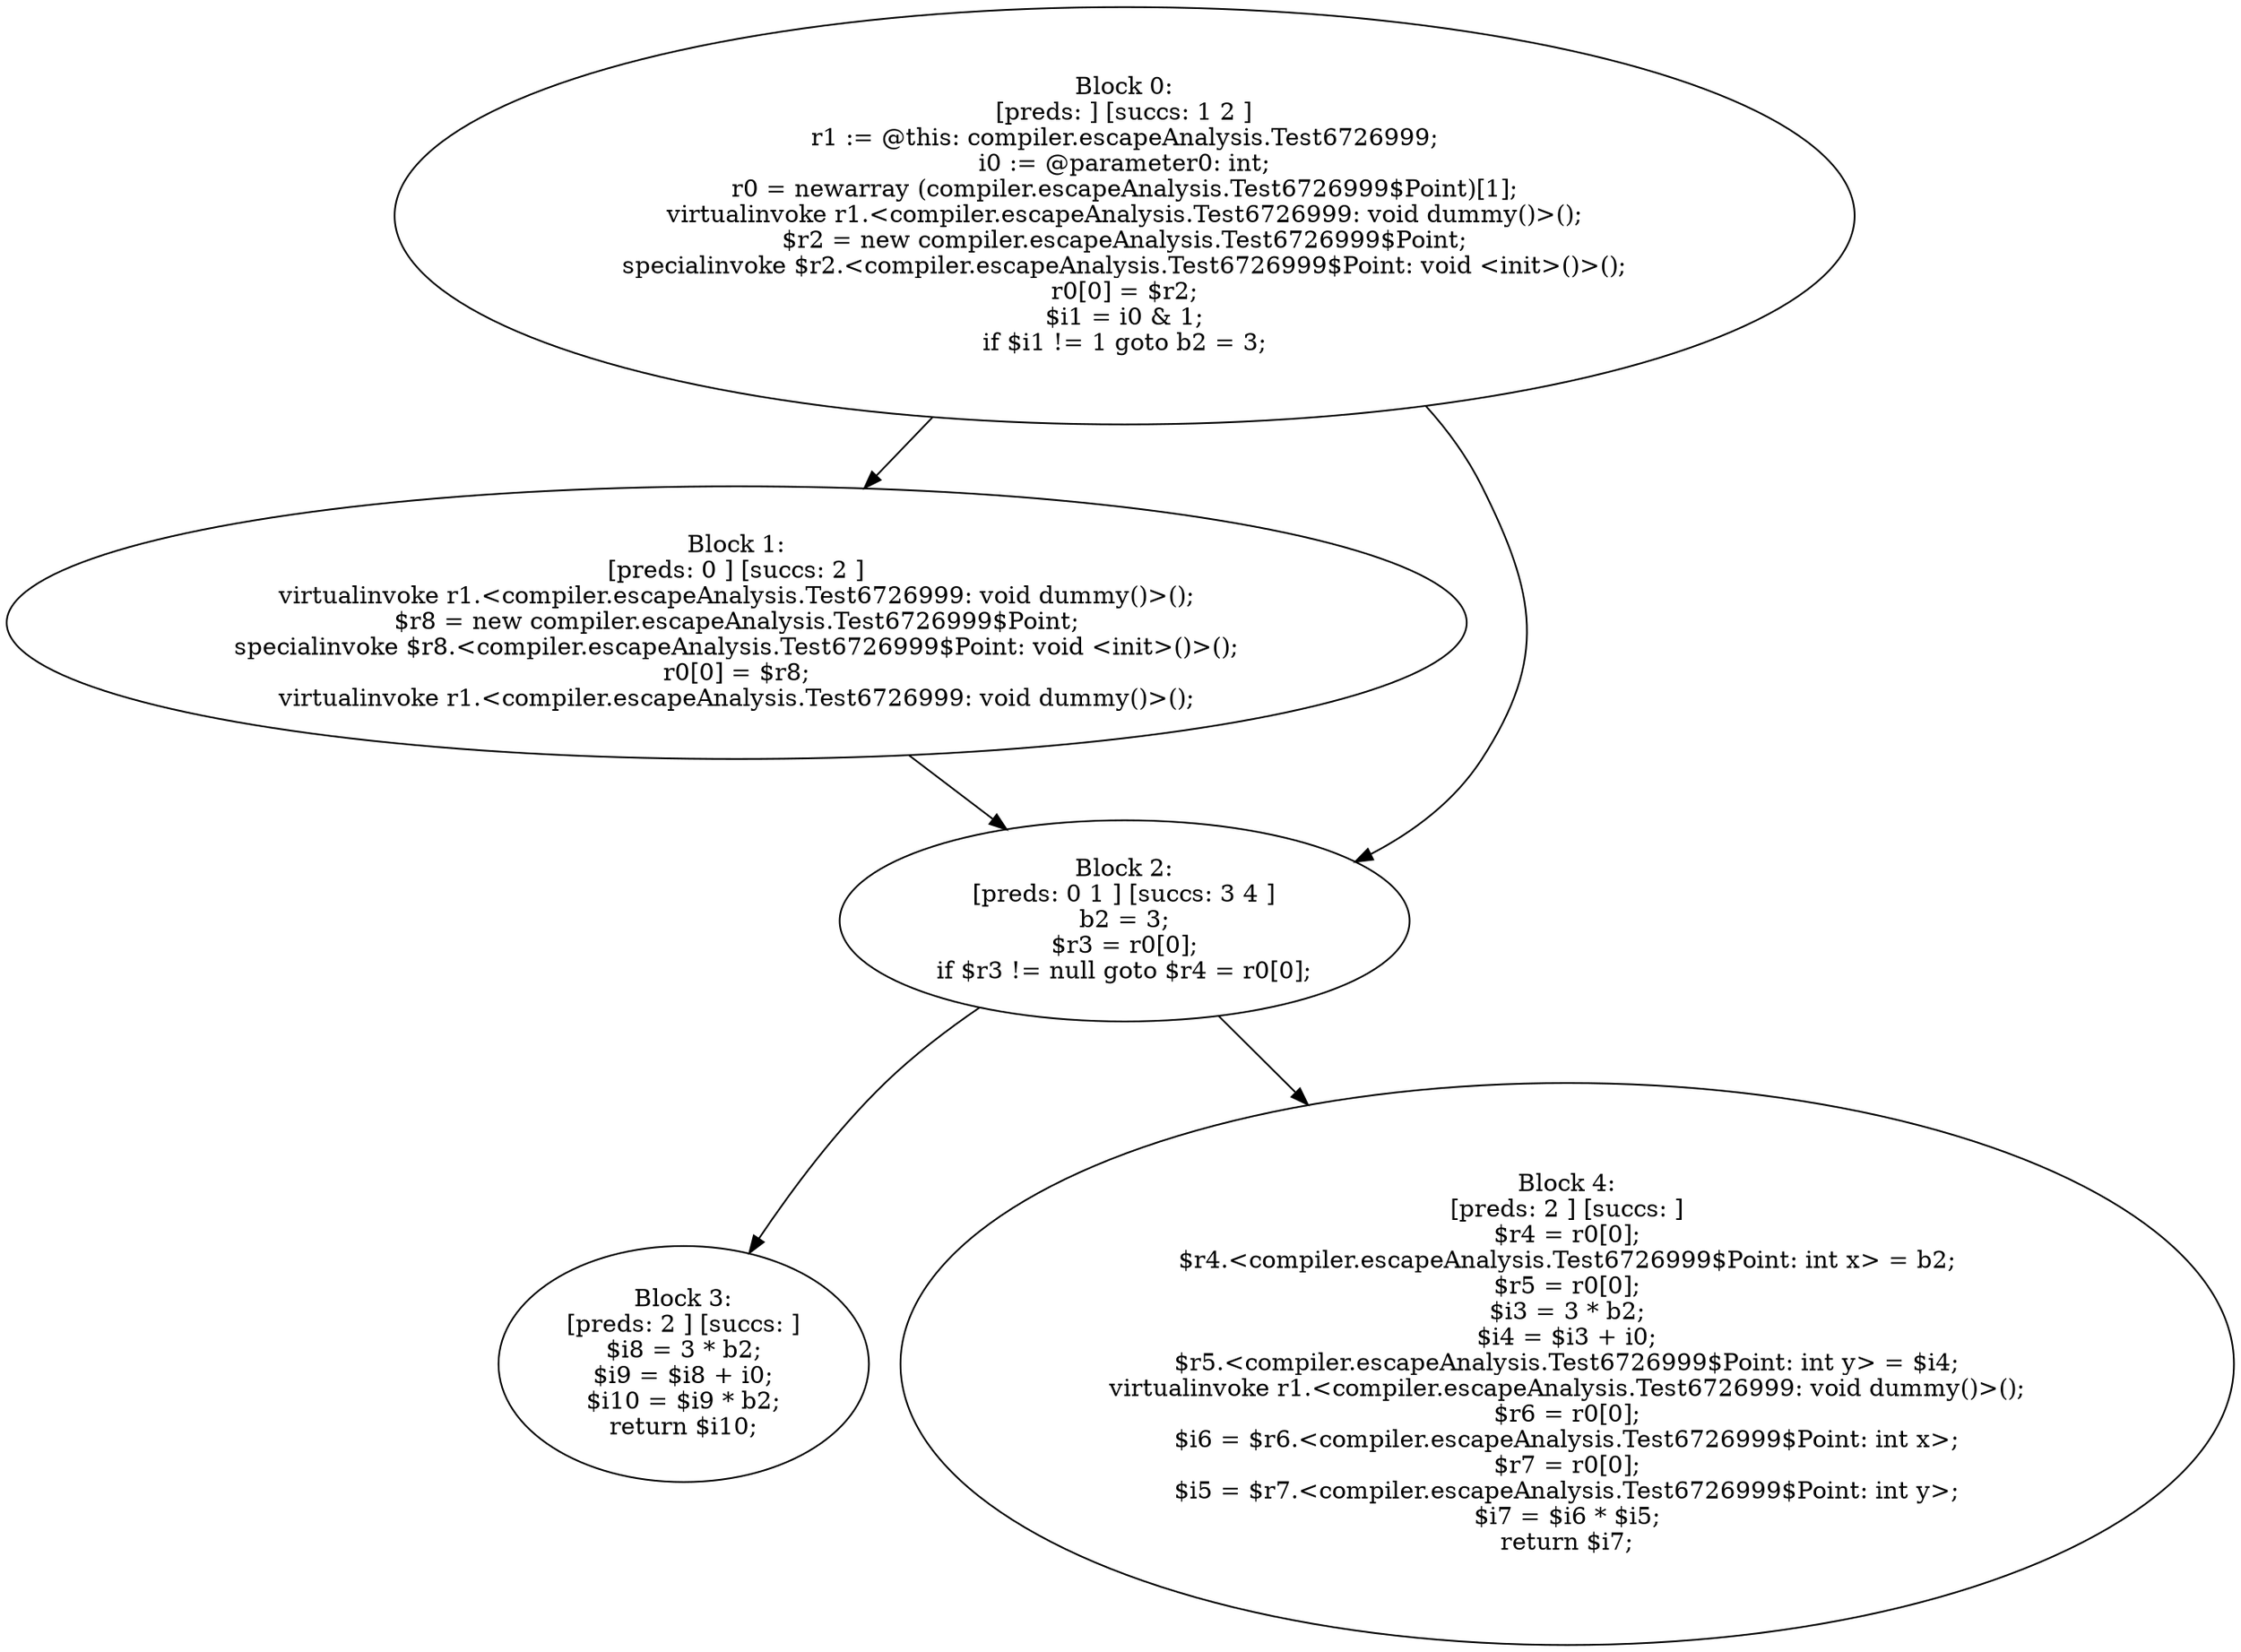 digraph "unitGraph" {
    "Block 0:
[preds: ] [succs: 1 2 ]
r1 := @this: compiler.escapeAnalysis.Test6726999;
i0 := @parameter0: int;
r0 = newarray (compiler.escapeAnalysis.Test6726999$Point)[1];
virtualinvoke r1.<compiler.escapeAnalysis.Test6726999: void dummy()>();
$r2 = new compiler.escapeAnalysis.Test6726999$Point;
specialinvoke $r2.<compiler.escapeAnalysis.Test6726999$Point: void <init>()>();
r0[0] = $r2;
$i1 = i0 & 1;
if $i1 != 1 goto b2 = 3;
"
    "Block 1:
[preds: 0 ] [succs: 2 ]
virtualinvoke r1.<compiler.escapeAnalysis.Test6726999: void dummy()>();
$r8 = new compiler.escapeAnalysis.Test6726999$Point;
specialinvoke $r8.<compiler.escapeAnalysis.Test6726999$Point: void <init>()>();
r0[0] = $r8;
virtualinvoke r1.<compiler.escapeAnalysis.Test6726999: void dummy()>();
"
    "Block 2:
[preds: 0 1 ] [succs: 3 4 ]
b2 = 3;
$r3 = r0[0];
if $r3 != null goto $r4 = r0[0];
"
    "Block 3:
[preds: 2 ] [succs: ]
$i8 = 3 * b2;
$i9 = $i8 + i0;
$i10 = $i9 * b2;
return $i10;
"
    "Block 4:
[preds: 2 ] [succs: ]
$r4 = r0[0];
$r4.<compiler.escapeAnalysis.Test6726999$Point: int x> = b2;
$r5 = r0[0];
$i3 = 3 * b2;
$i4 = $i3 + i0;
$r5.<compiler.escapeAnalysis.Test6726999$Point: int y> = $i4;
virtualinvoke r1.<compiler.escapeAnalysis.Test6726999: void dummy()>();
$r6 = r0[0];
$i6 = $r6.<compiler.escapeAnalysis.Test6726999$Point: int x>;
$r7 = r0[0];
$i5 = $r7.<compiler.escapeAnalysis.Test6726999$Point: int y>;
$i7 = $i6 * $i5;
return $i7;
"
    "Block 0:
[preds: ] [succs: 1 2 ]
r1 := @this: compiler.escapeAnalysis.Test6726999;
i0 := @parameter0: int;
r0 = newarray (compiler.escapeAnalysis.Test6726999$Point)[1];
virtualinvoke r1.<compiler.escapeAnalysis.Test6726999: void dummy()>();
$r2 = new compiler.escapeAnalysis.Test6726999$Point;
specialinvoke $r2.<compiler.escapeAnalysis.Test6726999$Point: void <init>()>();
r0[0] = $r2;
$i1 = i0 & 1;
if $i1 != 1 goto b2 = 3;
"->"Block 1:
[preds: 0 ] [succs: 2 ]
virtualinvoke r1.<compiler.escapeAnalysis.Test6726999: void dummy()>();
$r8 = new compiler.escapeAnalysis.Test6726999$Point;
specialinvoke $r8.<compiler.escapeAnalysis.Test6726999$Point: void <init>()>();
r0[0] = $r8;
virtualinvoke r1.<compiler.escapeAnalysis.Test6726999: void dummy()>();
";
    "Block 0:
[preds: ] [succs: 1 2 ]
r1 := @this: compiler.escapeAnalysis.Test6726999;
i0 := @parameter0: int;
r0 = newarray (compiler.escapeAnalysis.Test6726999$Point)[1];
virtualinvoke r1.<compiler.escapeAnalysis.Test6726999: void dummy()>();
$r2 = new compiler.escapeAnalysis.Test6726999$Point;
specialinvoke $r2.<compiler.escapeAnalysis.Test6726999$Point: void <init>()>();
r0[0] = $r2;
$i1 = i0 & 1;
if $i1 != 1 goto b2 = 3;
"->"Block 2:
[preds: 0 1 ] [succs: 3 4 ]
b2 = 3;
$r3 = r0[0];
if $r3 != null goto $r4 = r0[0];
";
    "Block 1:
[preds: 0 ] [succs: 2 ]
virtualinvoke r1.<compiler.escapeAnalysis.Test6726999: void dummy()>();
$r8 = new compiler.escapeAnalysis.Test6726999$Point;
specialinvoke $r8.<compiler.escapeAnalysis.Test6726999$Point: void <init>()>();
r0[0] = $r8;
virtualinvoke r1.<compiler.escapeAnalysis.Test6726999: void dummy()>();
"->"Block 2:
[preds: 0 1 ] [succs: 3 4 ]
b2 = 3;
$r3 = r0[0];
if $r3 != null goto $r4 = r0[0];
";
    "Block 2:
[preds: 0 1 ] [succs: 3 4 ]
b2 = 3;
$r3 = r0[0];
if $r3 != null goto $r4 = r0[0];
"->"Block 3:
[preds: 2 ] [succs: ]
$i8 = 3 * b2;
$i9 = $i8 + i0;
$i10 = $i9 * b2;
return $i10;
";
    "Block 2:
[preds: 0 1 ] [succs: 3 4 ]
b2 = 3;
$r3 = r0[0];
if $r3 != null goto $r4 = r0[0];
"->"Block 4:
[preds: 2 ] [succs: ]
$r4 = r0[0];
$r4.<compiler.escapeAnalysis.Test6726999$Point: int x> = b2;
$r5 = r0[0];
$i3 = 3 * b2;
$i4 = $i3 + i0;
$r5.<compiler.escapeAnalysis.Test6726999$Point: int y> = $i4;
virtualinvoke r1.<compiler.escapeAnalysis.Test6726999: void dummy()>();
$r6 = r0[0];
$i6 = $r6.<compiler.escapeAnalysis.Test6726999$Point: int x>;
$r7 = r0[0];
$i5 = $r7.<compiler.escapeAnalysis.Test6726999$Point: int y>;
$i7 = $i6 * $i5;
return $i7;
";
}
